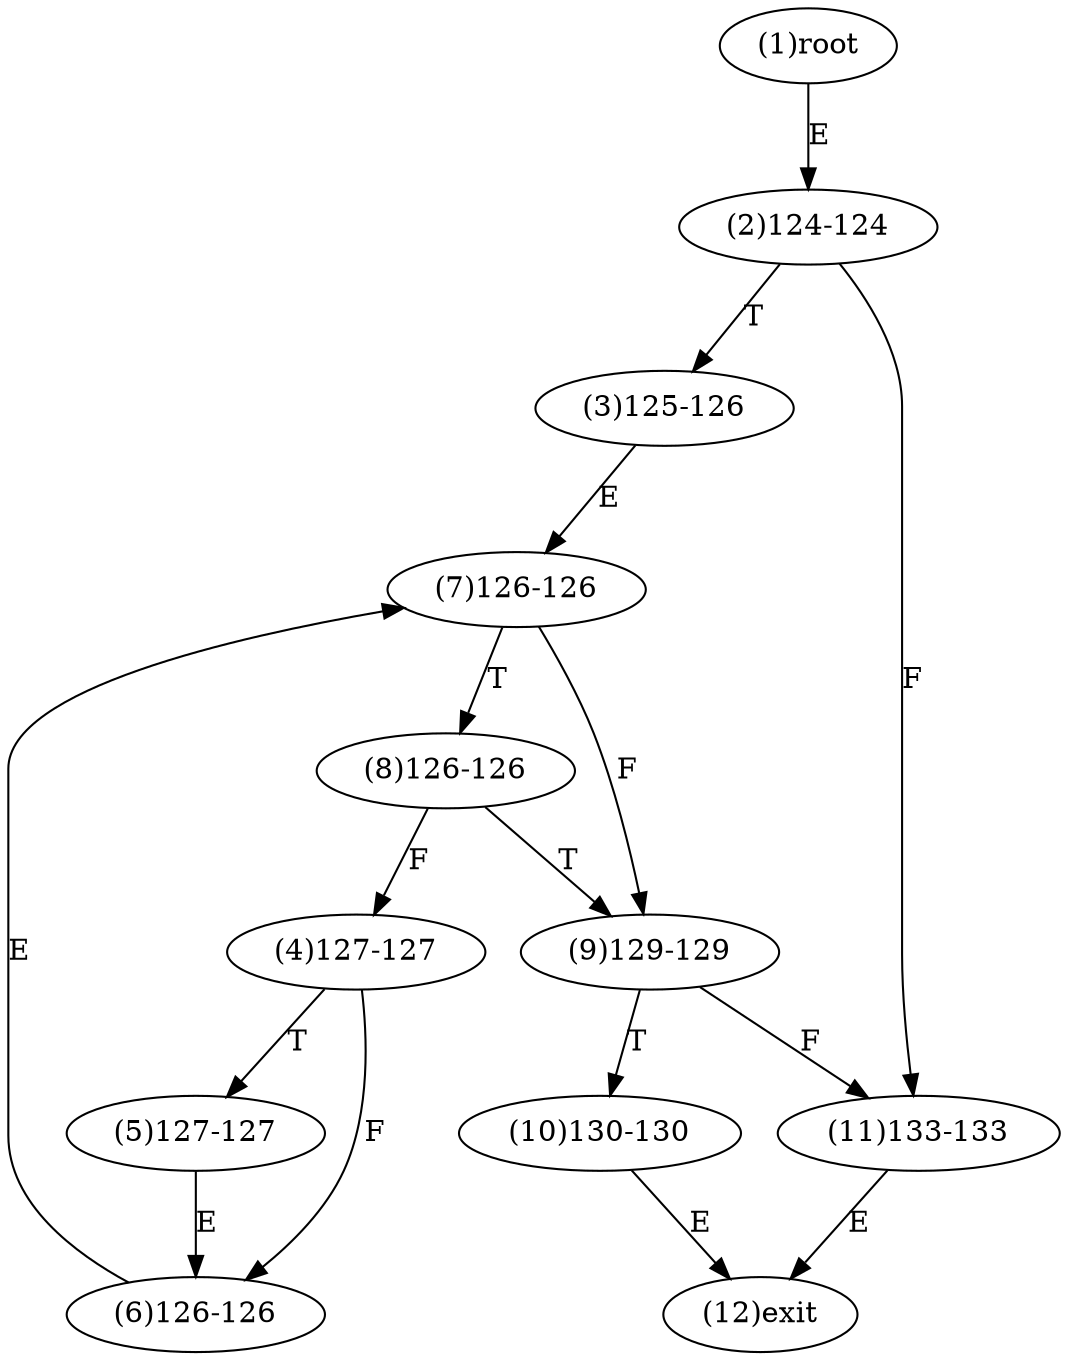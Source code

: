 digraph "" { 
1[ label="(1)root"];
2[ label="(2)124-124"];
3[ label="(3)125-126"];
4[ label="(4)127-127"];
5[ label="(5)127-127"];
6[ label="(6)126-126"];
7[ label="(7)126-126"];
8[ label="(8)126-126"];
9[ label="(9)129-129"];
10[ label="(10)130-130"];
11[ label="(11)133-133"];
12[ label="(12)exit"];
1->2[ label="E"];
2->11[ label="F"];
2->3[ label="T"];
3->7[ label="E"];
4->6[ label="F"];
4->5[ label="T"];
5->6[ label="E"];
6->7[ label="E"];
7->9[ label="F"];
7->8[ label="T"];
8->4[ label="F"];
8->9[ label="T"];
9->11[ label="F"];
9->10[ label="T"];
10->12[ label="E"];
11->12[ label="E"];
}